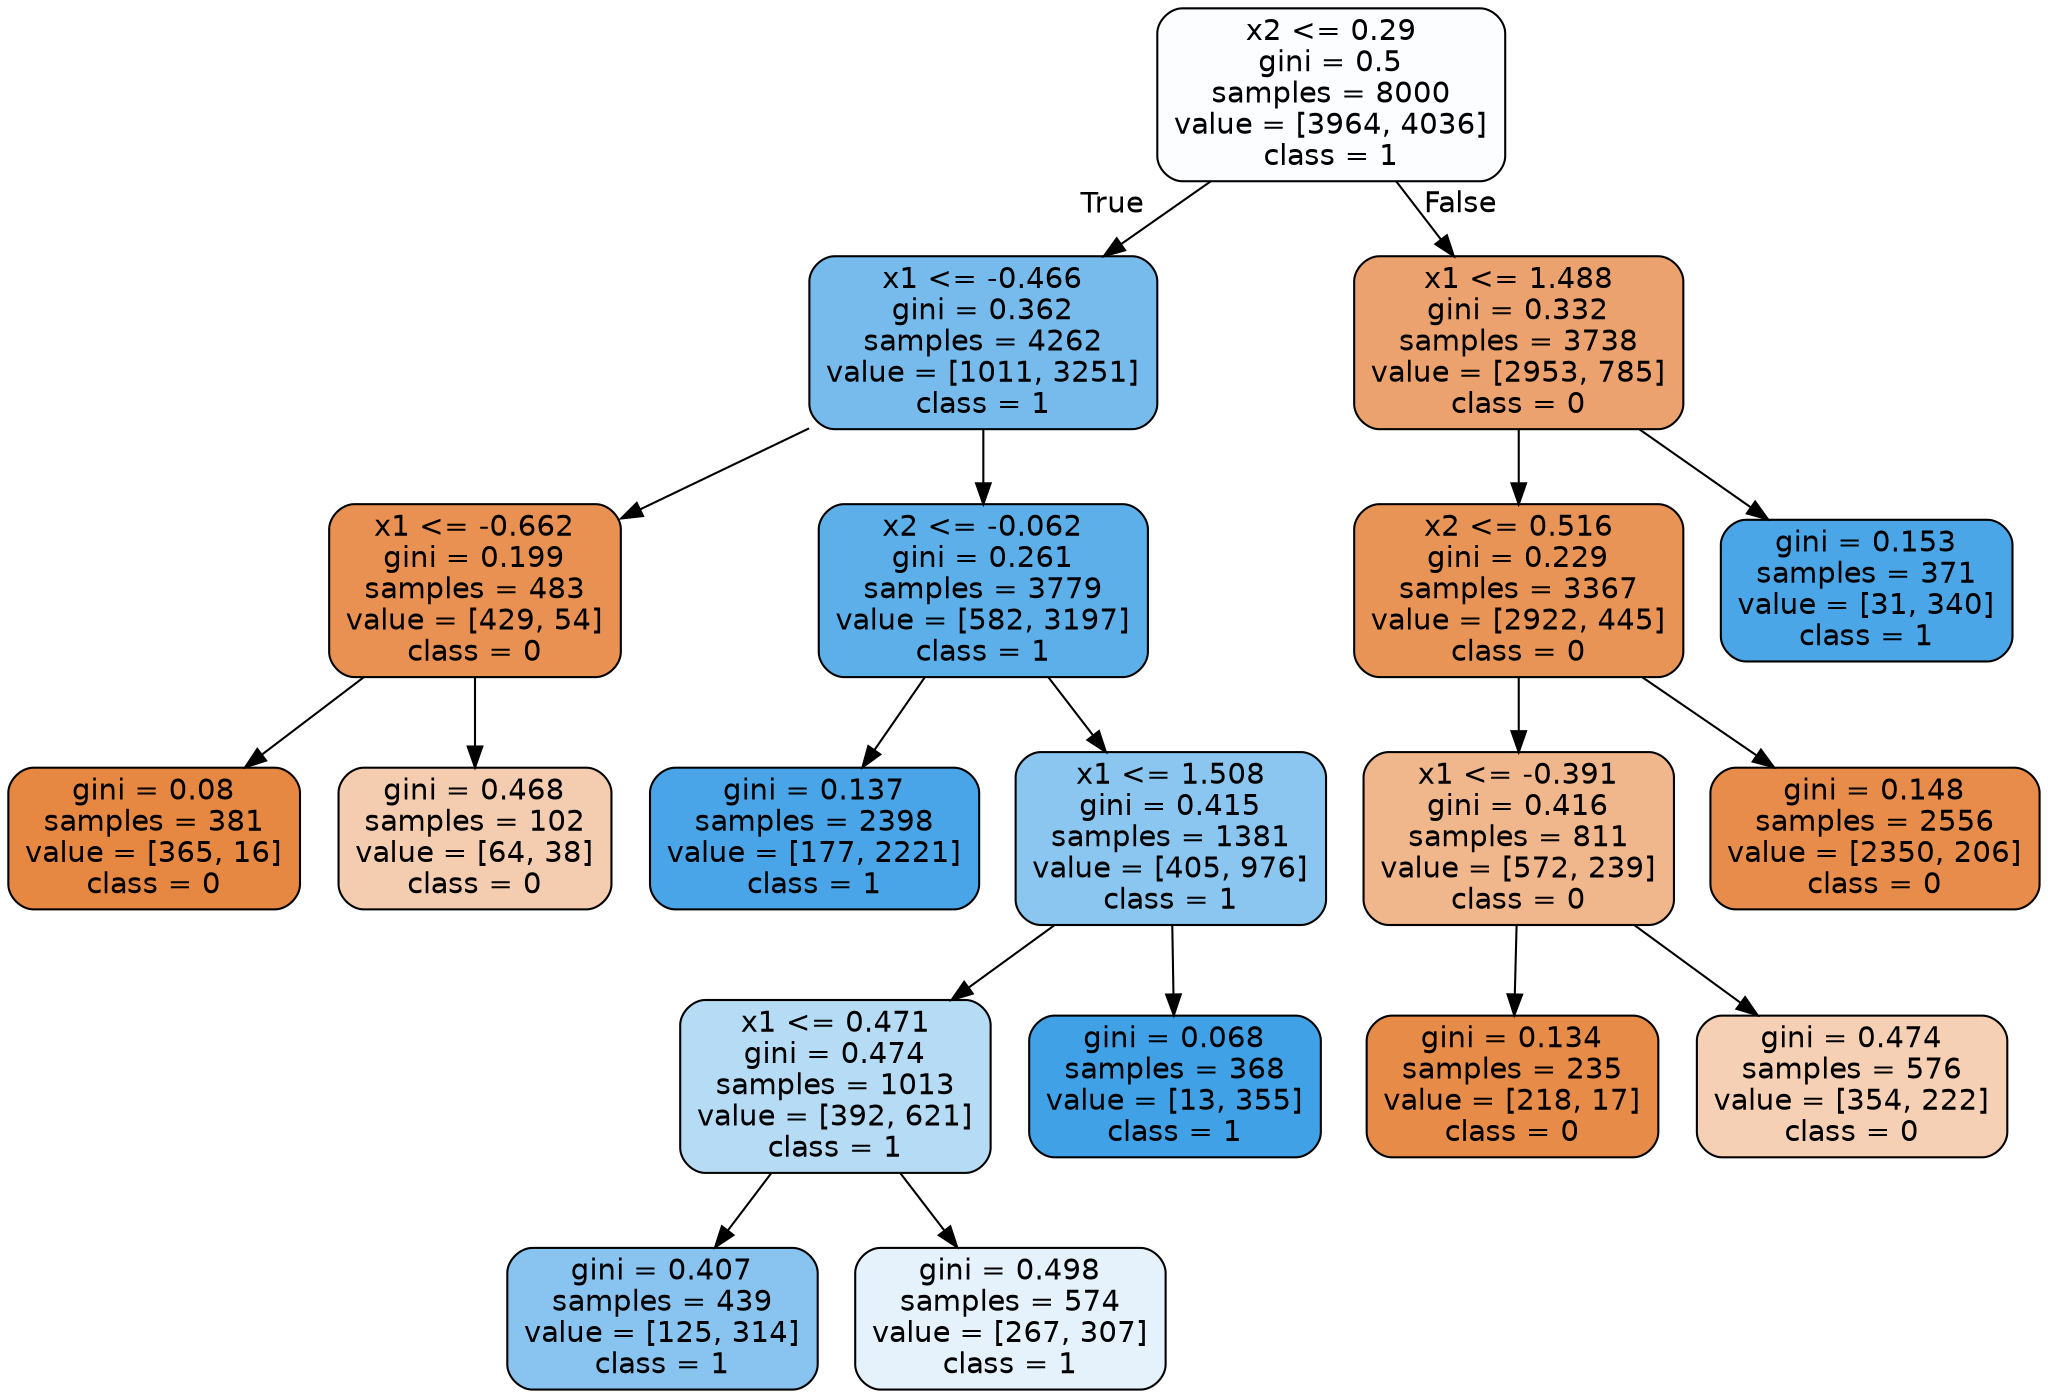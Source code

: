 digraph Tree {
node [shape=box, style="filled, rounded", color="black", fontname="helvetica"] ;
edge [fontname="helvetica"] ;
0 [label="x2 <= 0.29\ngini = 0.5\nsamples = 8000\nvalue = [3964, 4036]\nclass = 1", fillcolor="#fbfdff"] ;
1 [label="x1 <= -0.466\ngini = 0.362\nsamples = 4262\nvalue = [1011, 3251]\nclass = 1", fillcolor="#77bbed"] ;
0 -> 1 [labeldistance=2.5, labelangle=45, headlabel="True"] ;
3 [label="x1 <= -0.662\ngini = 0.199\nsamples = 483\nvalue = [429, 54]\nclass = 0", fillcolor="#e89152"] ;
1 -> 3 ;
15 [label="gini = 0.08\nsamples = 381\nvalue = [365, 16]\nclass = 0", fillcolor="#e68742"] ;
3 -> 15 ;
16 [label="gini = 0.468\nsamples = 102\nvalue = [64, 38]\nclass = 0", fillcolor="#f4ccaf"] ;
3 -> 16 ;
4 [label="x2 <= -0.062\ngini = 0.261\nsamples = 3779\nvalue = [582, 3197]\nclass = 1", fillcolor="#5dafea"] ;
1 -> 4 ;
7 [label="gini = 0.137\nsamples = 2398\nvalue = [177, 2221]\nclass = 1", fillcolor="#49a5e7"] ;
4 -> 7 ;
8 [label="x1 <= 1.508\ngini = 0.415\nsamples = 1381\nvalue = [405, 976]\nclass = 1", fillcolor="#8bc6f0"] ;
4 -> 8 ;
9 [label="x1 <= 0.471\ngini = 0.474\nsamples = 1013\nvalue = [392, 621]\nclass = 1", fillcolor="#b6dbf5"] ;
8 -> 9 ;
17 [label="gini = 0.407\nsamples = 439\nvalue = [125, 314]\nclass = 1", fillcolor="#88c4ef"] ;
9 -> 17 ;
18 [label="gini = 0.498\nsamples = 574\nvalue = [267, 307]\nclass = 1", fillcolor="#e5f2fc"] ;
9 -> 18 ;
10 [label="gini = 0.068\nsamples = 368\nvalue = [13, 355]\nclass = 1", fillcolor="#40a1e6"] ;
8 -> 10 ;
2 [label="x1 <= 1.488\ngini = 0.332\nsamples = 3738\nvalue = [2953, 785]\nclass = 0", fillcolor="#eca26e"] ;
0 -> 2 [labeldistance=2.5, labelangle=-45, headlabel="False"] ;
5 [label="x2 <= 0.516\ngini = 0.229\nsamples = 3367\nvalue = [2922, 445]\nclass = 0", fillcolor="#e99457"] ;
2 -> 5 ;
11 [label="x1 <= -0.391\ngini = 0.416\nsamples = 811\nvalue = [572, 239]\nclass = 0", fillcolor="#f0b68c"] ;
5 -> 11 ;
13 [label="gini = 0.134\nsamples = 235\nvalue = [218, 17]\nclass = 0", fillcolor="#e78b48"] ;
11 -> 13 ;
14 [label="gini = 0.474\nsamples = 576\nvalue = [354, 222]\nclass = 0", fillcolor="#f5d0b5"] ;
11 -> 14 ;
12 [label="gini = 0.148\nsamples = 2556\nvalue = [2350, 206]\nclass = 0", fillcolor="#e78c4a"] ;
5 -> 12 ;
6 [label="gini = 0.153\nsamples = 371\nvalue = [31, 340]\nclass = 1", fillcolor="#4ba6e7"] ;
2 -> 6 ;
}
